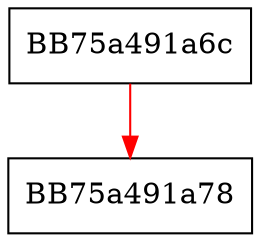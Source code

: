 digraph SpynetErrMpFromWin32 {
  node [shape="box"];
  graph [splines=ortho];
  BB75a491a6c -> BB75a491a78 [color="red"];
}